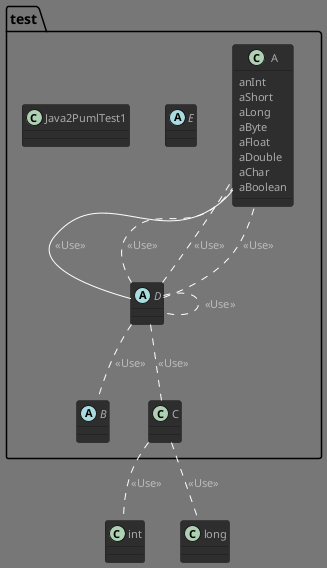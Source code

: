 @startuml
!theme reddress-darkgreen

class test.A {
anInt
aShort
aLong
aByte
aFloat
aDouble
aChar
aBoolean

}

abstract test.B

class test.C

abstract test.D

abstract test.E

class test.Java2PumlTest1

"test.C" .. "int" : <<Use>>
"test.C" .. "long" : <<Use>>
test.A -- D : <<Use>>
"test.D" .. "test.A" : <<Use>>
"test.D" .. "test.A" : <<Use>>
"test.D" .. "test.A" : <<Use>>
"test.D" .. "test.B" : <<Use>>
"test.D" .. "test.C" : <<Use>>
"test.D" .. "test.D" : <<Use>>

@enduml

